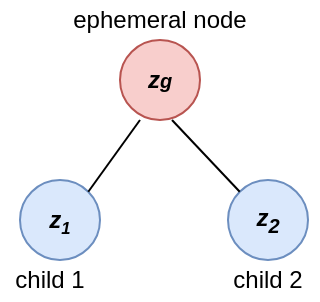 <mxfile version="24.3.1" type="device">
  <diagram name="第 1 页" id="5ZJ_Q6iQyp-TTIhezaSv">
    <mxGraphModel dx="1173" dy="631" grid="0" gridSize="10" guides="1" tooltips="1" connect="1" arrows="1" fold="1" page="1" pageScale="1" pageWidth="827" pageHeight="1169" math="0" shadow="0">
      <root>
        <mxCell id="0" />
        <mxCell id="1" parent="0" />
        <mxCell id="QKiuofCyyoErHjTDMTAX-13" value="&lt;p&gt;&lt;b&gt;&lt;i&gt;z&lt;span style=&quot;font-size: 10px;&quot;&gt;g&lt;/span&gt;&lt;/i&gt;&lt;/b&gt;&lt;/p&gt;" style="ellipse;whiteSpace=wrap;html=1;aspect=fixed;fillColor=#f8cecc;strokeColor=#b85450;" vertex="1" parent="1">
          <mxGeometry x="320" y="80" width="40" height="40" as="geometry" />
        </mxCell>
        <mxCell id="QKiuofCyyoErHjTDMTAX-15" value="&lt;p&gt;&lt;b&gt;&lt;i&gt;z&lt;span style=&quot;font-size: 10px;&quot;&gt;&lt;sub&gt;1&lt;/sub&gt;&lt;/span&gt;&lt;/i&gt;&lt;/b&gt;&lt;/p&gt;" style="ellipse;whiteSpace=wrap;html=1;aspect=fixed;fillColor=#dae8fc;strokeColor=#6c8ebf;" vertex="1" parent="1">
          <mxGeometry x="270" y="150" width="40" height="40" as="geometry" />
        </mxCell>
        <mxCell id="QKiuofCyyoErHjTDMTAX-16" value="&lt;p&gt;&lt;b&gt;&lt;i&gt;z&lt;sub&gt;2&lt;/sub&gt;&lt;/i&gt;&lt;/b&gt;&lt;/p&gt;" style="ellipse;whiteSpace=wrap;html=1;aspect=fixed;fillColor=#dae8fc;strokeColor=#6c8ebf;" vertex="1" parent="1">
          <mxGeometry x="374" y="150" width="40" height="40" as="geometry" />
        </mxCell>
        <mxCell id="QKiuofCyyoErHjTDMTAX-17" value="" style="endArrow=none;html=1;rounded=0;exitX=1;exitY=0;exitDx=0;exitDy=0;" edge="1" parent="1" source="QKiuofCyyoErHjTDMTAX-15">
          <mxGeometry width="50" height="50" relative="1" as="geometry">
            <mxPoint x="280" y="170" as="sourcePoint" />
            <mxPoint x="330" y="120" as="targetPoint" />
          </mxGeometry>
        </mxCell>
        <mxCell id="QKiuofCyyoErHjTDMTAX-18" value="" style="endArrow=none;html=1;rounded=0;exitX=0;exitY=0;exitDx=0;exitDy=0;" edge="1" parent="1" source="QKiuofCyyoErHjTDMTAX-16">
          <mxGeometry width="50" height="50" relative="1" as="geometry">
            <mxPoint x="320" y="156" as="sourcePoint" />
            <mxPoint x="346" y="120" as="targetPoint" />
          </mxGeometry>
        </mxCell>
        <mxCell id="QKiuofCyyoErHjTDMTAX-19" value="ephemeral node" style="text;html=1;align=center;verticalAlign=middle;whiteSpace=wrap;rounded=0;" vertex="1" parent="1">
          <mxGeometry x="287" y="60" width="106" height="20" as="geometry" />
        </mxCell>
        <mxCell id="QKiuofCyyoErHjTDMTAX-20" value="child 1" style="text;html=1;align=center;verticalAlign=middle;whiteSpace=wrap;rounded=0;" vertex="1" parent="1">
          <mxGeometry x="260" y="190" width="50" height="20" as="geometry" />
        </mxCell>
        <mxCell id="QKiuofCyyoErHjTDMTAX-21" value="child 2" style="text;html=1;align=center;verticalAlign=middle;whiteSpace=wrap;rounded=0;" vertex="1" parent="1">
          <mxGeometry x="369" y="190" width="50" height="20" as="geometry" />
        </mxCell>
      </root>
    </mxGraphModel>
  </diagram>
</mxfile>
